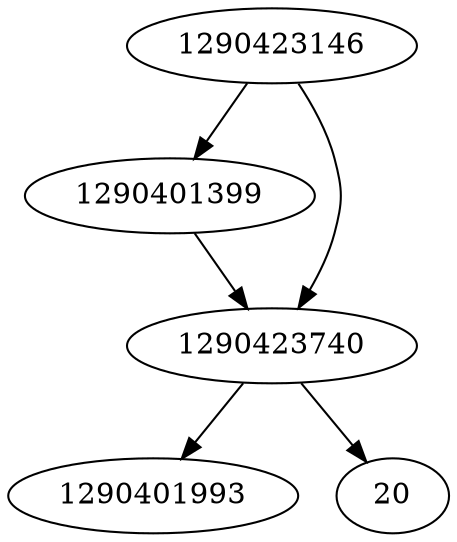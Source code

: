 strict digraph  {
1290401993;
1290423146;
20;
1290401399;
1290423740;
1290423146 -> 1290401399;
1290423146 -> 1290423740;
1290401399 -> 1290423740;
1290423740 -> 1290401993;
1290423740 -> 20;
}
